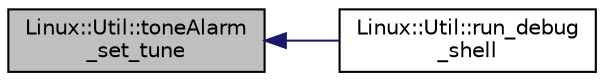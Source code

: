 digraph "Linux::Util::toneAlarm_set_tune"
{
 // INTERACTIVE_SVG=YES
  edge [fontname="Helvetica",fontsize="10",labelfontname="Helvetica",labelfontsize="10"];
  node [fontname="Helvetica",fontsize="10",shape=record];
  rankdir="LR";
  Node1 [label="Linux::Util::toneAlarm\l_set_tune",height=0.2,width=0.4,color="black", fillcolor="grey75", style="filled", fontcolor="black"];
  Node1 -> Node2 [dir="back",color="midnightblue",fontsize="10",style="solid",fontname="Helvetica"];
  Node2 [label="Linux::Util::run_debug\l_shell",height=0.2,width=0.4,color="black", fillcolor="white", style="filled",URL="$classLinux_1_1Util.html#a3955c101dfea40ec4336f49ebcd47b18"];
}
